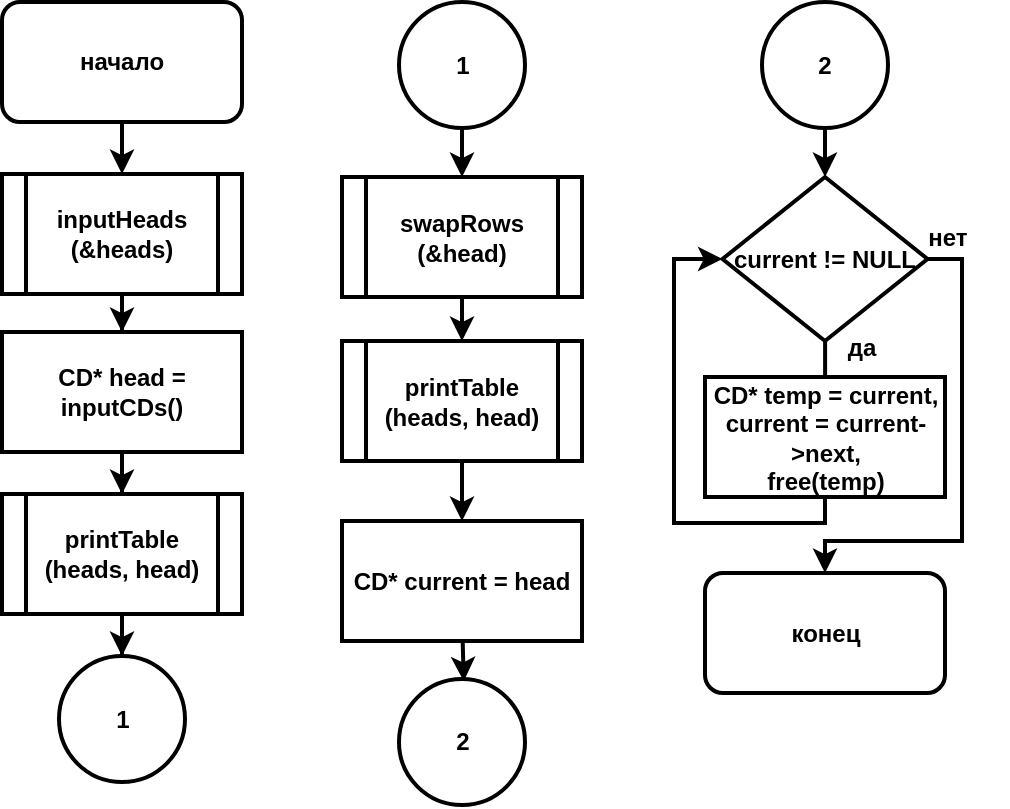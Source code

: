 <mxfile version="24.8.9">
  <diagram name="Страница — 1" id="aVIj9qUEST13j_-yVXe9">
    <mxGraphModel dx="1386" dy="767" grid="0" gridSize="10" guides="1" tooltips="1" connect="1" arrows="1" fold="1" page="1" pageScale="1" pageWidth="827" pageHeight="1169" math="0" shadow="0">
      <root>
        <mxCell id="0" />
        <mxCell id="1" parent="0" />
        <mxCell id="K872ePAgzn2kTXlysSnF-8" value="" style="edgeStyle=orthogonalEdgeStyle;rounded=0;orthogonalLoop=1;jettySize=auto;html=1;strokeWidth=2;fontStyle=1" parent="1" source="K872ePAgzn2kTXlysSnF-1" edge="1">
          <mxGeometry relative="1" as="geometry">
            <mxPoint x="141" y="103" as="targetPoint" />
          </mxGeometry>
        </mxCell>
        <mxCell id="K872ePAgzn2kTXlysSnF-1" value="начало" style="rounded=1;whiteSpace=wrap;html=1;strokeWidth=2;fontStyle=1" parent="1" vertex="1">
          <mxGeometry x="81" y="17" width="120" height="60" as="geometry" />
        </mxCell>
        <mxCell id="TyQLlP8zz-Iv1-MMcOqm-65" value="конец" style="rounded=1;whiteSpace=wrap;html=1;strokeWidth=2;fontStyle=1" parent="1" vertex="1">
          <mxGeometry x="432.5" y="302.5" width="120" height="60" as="geometry" />
        </mxCell>
        <mxCell id="XKHkX0jly0axWOreqgHl-8" value="" style="edgeStyle=orthogonalEdgeStyle;rounded=0;orthogonalLoop=1;jettySize=auto;html=1;strokeWidth=2;fontStyle=1" parent="1" source="TyQLlP8zz-Iv1-MMcOqm-67" target="TyQLlP8zz-Iv1-MMcOqm-69" edge="1">
          <mxGeometry relative="1" as="geometry" />
        </mxCell>
        <mxCell id="TyQLlP8zz-Iv1-MMcOqm-67" value="printTable&lt;div&gt;(heads, head)&lt;br&gt;&lt;/div&gt;" style="shape=process;whiteSpace=wrap;html=1;backgroundOutline=1;strokeWidth=2;fontStyle=1" parent="1" vertex="1">
          <mxGeometry x="81" y="263" width="120" height="60" as="geometry" />
        </mxCell>
        <mxCell id="TyQLlP8zz-Iv1-MMcOqm-69" value="1" style="ellipse;whiteSpace=wrap;html=1;aspect=fixed;strokeWidth=2;fontStyle=1" parent="1" vertex="1">
          <mxGeometry x="109.5" y="344" width="63" height="63" as="geometry" />
        </mxCell>
        <mxCell id="XKHkX0jly0axWOreqgHl-10" value="" style="edgeStyle=orthogonalEdgeStyle;rounded=0;orthogonalLoop=1;jettySize=auto;html=1;strokeWidth=2;fontStyle=1" parent="1" source="TyQLlP8zz-Iv1-MMcOqm-71" target="XKHkX0jly0axWOreqgHl-9" edge="1">
          <mxGeometry relative="1" as="geometry" />
        </mxCell>
        <mxCell id="TyQLlP8zz-Iv1-MMcOqm-71" value="1" style="ellipse;whiteSpace=wrap;html=1;aspect=fixed;strokeWidth=2;fontStyle=1" parent="1" vertex="1">
          <mxGeometry x="279.5" y="17" width="63" height="63" as="geometry" />
        </mxCell>
        <mxCell id="XKHkX0jly0axWOreqgHl-12" value="" style="edgeStyle=orthogonalEdgeStyle;rounded=0;orthogonalLoop=1;jettySize=auto;html=1;strokeWidth=2;fontStyle=1" parent="1" source="XKHkX0jly0axWOreqgHl-9" target="XKHkX0jly0axWOreqgHl-11" edge="1">
          <mxGeometry relative="1" as="geometry" />
        </mxCell>
        <mxCell id="XKHkX0jly0axWOreqgHl-9" value="swapRows&lt;div&gt;(&amp;amp;head)&lt;br&gt;&lt;/div&gt;" style="shape=process;whiteSpace=wrap;html=1;backgroundOutline=1;strokeWidth=2;fontStyle=1" parent="1" vertex="1">
          <mxGeometry x="251" y="104.5" width="120" height="60" as="geometry" />
        </mxCell>
        <mxCell id="XKHkX0jly0axWOreqgHl-14" value="" style="edgeStyle=orthogonalEdgeStyle;rounded=0;orthogonalLoop=1;jettySize=auto;html=1;strokeWidth=2;fontStyle=1;entryX=0.5;entryY=0;entryDx=0;entryDy=0;" parent="1" source="XKHkX0jly0axWOreqgHl-11" target="b_5i5zWS0ab67hkTm3SF-6" edge="1">
          <mxGeometry relative="1" as="geometry">
            <mxPoint x="328.5" y="264.5" as="targetPoint" />
          </mxGeometry>
        </mxCell>
        <mxCell id="XKHkX0jly0axWOreqgHl-11" value="printTable&lt;div&gt;(heads, head)&lt;br&gt;&lt;/div&gt;" style="shape=process;whiteSpace=wrap;html=1;backgroundOutline=1;strokeWidth=2;fontStyle=1" parent="1" vertex="1">
          <mxGeometry x="251" y="186.5" width="120" height="60" as="geometry" />
        </mxCell>
        <mxCell id="XKHkX0jly0axWOreqgHl-16" value="" style="edgeStyle=orthogonalEdgeStyle;rounded=0;orthogonalLoop=1;jettySize=auto;html=1;strokeWidth=2;fontStyle=1;entryX=0.514;entryY=0.018;entryDx=0;entryDy=0;entryPerimeter=0;" parent="1" target="XKHkX0jly0axWOreqgHl-15" edge="1">
          <mxGeometry relative="1" as="geometry">
            <mxPoint x="311.024" y="324.5" as="sourcePoint" />
          </mxGeometry>
        </mxCell>
        <mxCell id="XKHkX0jly0axWOreqgHl-15" value="2" style="ellipse;whiteSpace=wrap;html=1;aspect=fixed;strokeWidth=2;fontStyle=1" parent="1" vertex="1">
          <mxGeometry x="279.5" y="355.5" width="63" height="63" as="geometry" />
        </mxCell>
        <mxCell id="XKHkX0jly0axWOreqgHl-19" value="" style="edgeStyle=orthogonalEdgeStyle;rounded=0;orthogonalLoop=1;jettySize=auto;html=1;strokeWidth=2;fontStyle=1" parent="1" source="XKHkX0jly0axWOreqgHl-17" edge="1">
          <mxGeometry relative="1" as="geometry">
            <mxPoint x="492.52" y="104.5" as="targetPoint" />
          </mxGeometry>
        </mxCell>
        <mxCell id="XKHkX0jly0axWOreqgHl-17" value="2" style="ellipse;whiteSpace=wrap;html=1;aspect=fixed;strokeWidth=2;fontStyle=1" parent="1" vertex="1">
          <mxGeometry x="461" y="17" width="63" height="63" as="geometry" />
        </mxCell>
        <mxCell id="b_5i5zWS0ab67hkTm3SF-3" value="" style="edgeStyle=orthogonalEdgeStyle;rounded=0;orthogonalLoop=1;jettySize=auto;html=1;strokeWidth=2;fontStyle=1" edge="1" parent="1" source="b_5i5zWS0ab67hkTm3SF-1" target="b_5i5zWS0ab67hkTm3SF-2">
          <mxGeometry relative="1" as="geometry" />
        </mxCell>
        <mxCell id="b_5i5zWS0ab67hkTm3SF-1" value="inputHeads&lt;div&gt;(&amp;amp;heads)&lt;br&gt;&lt;/div&gt;" style="shape=process;whiteSpace=wrap;html=1;backgroundOutline=1;strokeWidth=2;fontStyle=1" vertex="1" parent="1">
          <mxGeometry x="81" y="103" width="120" height="60" as="geometry" />
        </mxCell>
        <mxCell id="b_5i5zWS0ab67hkTm3SF-5" value="" style="edgeStyle=orthogonalEdgeStyle;rounded=0;orthogonalLoop=1;jettySize=auto;html=1;strokeWidth=2;fontStyle=1" edge="1" parent="1" source="b_5i5zWS0ab67hkTm3SF-2" target="TyQLlP8zz-Iv1-MMcOqm-67">
          <mxGeometry relative="1" as="geometry" />
        </mxCell>
        <mxCell id="b_5i5zWS0ab67hkTm3SF-2" value="CD* head = inputCDs()" style="rounded=0;whiteSpace=wrap;html=1;strokeWidth=2;fontStyle=1" vertex="1" parent="1">
          <mxGeometry x="81" y="182" width="120" height="60" as="geometry" />
        </mxCell>
        <mxCell id="b_5i5zWS0ab67hkTm3SF-6" value="CD* current = head" style="rounded=0;whiteSpace=wrap;html=1;strokeWidth=2;fontStyle=1" vertex="1" parent="1">
          <mxGeometry x="251" y="276.5" width="120" height="60" as="geometry" />
        </mxCell>
        <mxCell id="b_5i5zWS0ab67hkTm3SF-9" value="" style="edgeStyle=orthogonalEdgeStyle;rounded=0;orthogonalLoop=1;jettySize=auto;html=1;strokeWidth=2;fontStyle=1" edge="1" parent="1" source="b_5i5zWS0ab67hkTm3SF-7" target="b_5i5zWS0ab67hkTm3SF-8">
          <mxGeometry relative="1" as="geometry" />
        </mxCell>
        <mxCell id="b_5i5zWS0ab67hkTm3SF-7" value="current != NULL" style="rhombus;whiteSpace=wrap;html=1;strokeWidth=2;fontStyle=1" vertex="1" parent="1">
          <mxGeometry x="441.25" y="104.5" width="102.5" height="82" as="geometry" />
        </mxCell>
        <mxCell id="b_5i5zWS0ab67hkTm3SF-8" value="CD* temp = current,&lt;div&gt;current = current-&amp;gt;next,&lt;br&gt;&lt;/div&gt;&lt;div&gt;free(temp)&lt;br&gt;&lt;/div&gt;" style="rounded=0;whiteSpace=wrap;html=1;strokeWidth=2;fontStyle=1" vertex="1" parent="1">
          <mxGeometry x="432.5" y="204.5" width="120" height="60" as="geometry" />
        </mxCell>
        <mxCell id="b_5i5zWS0ab67hkTm3SF-10" value="" style="edgeStyle=orthogonalEdgeStyle;rounded=0;orthogonalLoop=1;jettySize=auto;html=1;exitX=1;exitY=0.5;exitDx=0;exitDy=0;entryX=0.5;entryY=0;entryDx=0;entryDy=0;strokeWidth=2;fontStyle=1" edge="1" parent="1" source="b_5i5zWS0ab67hkTm3SF-7" target="TyQLlP8zz-Iv1-MMcOqm-65">
          <mxGeometry relative="1" as="geometry">
            <mxPoint x="503" y="196.5" as="sourcePoint" />
            <mxPoint x="503" y="214.5" as="targetPoint" />
            <Array as="points">
              <mxPoint x="561" y="145.5" />
              <mxPoint x="561" y="286.5" />
              <mxPoint x="493" y="286.5" />
            </Array>
          </mxGeometry>
        </mxCell>
        <mxCell id="b_5i5zWS0ab67hkTm3SF-11" value="" style="edgeStyle=orthogonalEdgeStyle;rounded=0;orthogonalLoop=1;jettySize=auto;html=1;exitX=0.5;exitY=1;exitDx=0;exitDy=0;entryX=0;entryY=0.5;entryDx=0;entryDy=0;strokeWidth=2;fontStyle=1" edge="1" parent="1" source="b_5i5zWS0ab67hkTm3SF-8" target="b_5i5zWS0ab67hkTm3SF-7">
          <mxGeometry relative="1" as="geometry">
            <mxPoint x="551" y="155.5" as="sourcePoint" />
            <mxPoint x="503" y="324.5" as="targetPoint" />
            <Array as="points">
              <mxPoint x="493" y="277.5" />
              <mxPoint x="417" y="277.5" />
              <mxPoint x="417" y="145.5" />
            </Array>
          </mxGeometry>
        </mxCell>
        <mxCell id="b_5i5zWS0ab67hkTm3SF-12" value="да" style="text;html=1;align=center;verticalAlign=middle;whiteSpace=wrap;rounded=0;strokeWidth=2;fontStyle=1" vertex="1" parent="1">
          <mxGeometry x="480.5" y="174.5" width="60" height="30" as="geometry" />
        </mxCell>
        <mxCell id="b_5i5zWS0ab67hkTm3SF-13" value="нет" style="text;html=1;align=center;verticalAlign=middle;whiteSpace=wrap;rounded=0;strokeWidth=2;fontStyle=1" vertex="1" parent="1">
          <mxGeometry x="524" y="119.5" width="60" height="30" as="geometry" />
        </mxCell>
      </root>
    </mxGraphModel>
  </diagram>
</mxfile>
